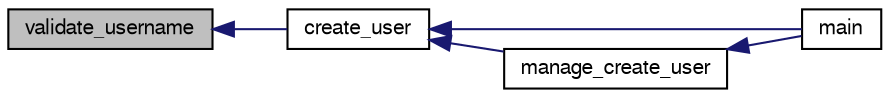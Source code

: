 digraph G
{
  bgcolor="transparent";
  edge [fontname="FreeSans",fontsize="10",labelfontname="FreeSans",labelfontsize="10"];
  node [fontname="FreeSans",fontsize="10",shape=record];
  rankdir=LR;
  Node1 [label="validate_username",height=0.2,width=0.4,color="black", fillcolor="grey75", style="filled" fontcolor="black"];
  Node1 -> Node2 [dir=back,color="midnightblue",fontsize="10",style="solid",fontname="FreeSans"];
  Node2 [label="create_user",height=0.2,width=0.4,color="black",URL="$manage__sql_8c.html#adcd8259d391b4b8e620b8ca5e4f36dbe",tooltip="Adds a new user to the OpenVAS installation."];
  Node2 -> Node3 [dir=back,color="midnightblue",fontsize="10",style="solid",fontname="FreeSans"];
  Node3 [label="main",height=0.2,width=0.4,color="black",URL="$openvasmd_8c.html#a3c04138a5bfe5d72780bb7e82a18e627",tooltip="Entry point to the manager."];
  Node2 -> Node4 [dir=back,color="midnightblue",fontsize="10",style="solid",fontname="FreeSans"];
  Node4 [label="manage_create_user",height=0.2,width=0.4,color="black",URL="$manage__sql_8c.html#ae8f025814f1c7b71709e9d74d0b4c42d",tooltip="Create the given user."];
  Node4 -> Node3 [dir=back,color="midnightblue",fontsize="10",style="solid",fontname="FreeSans"];
}
